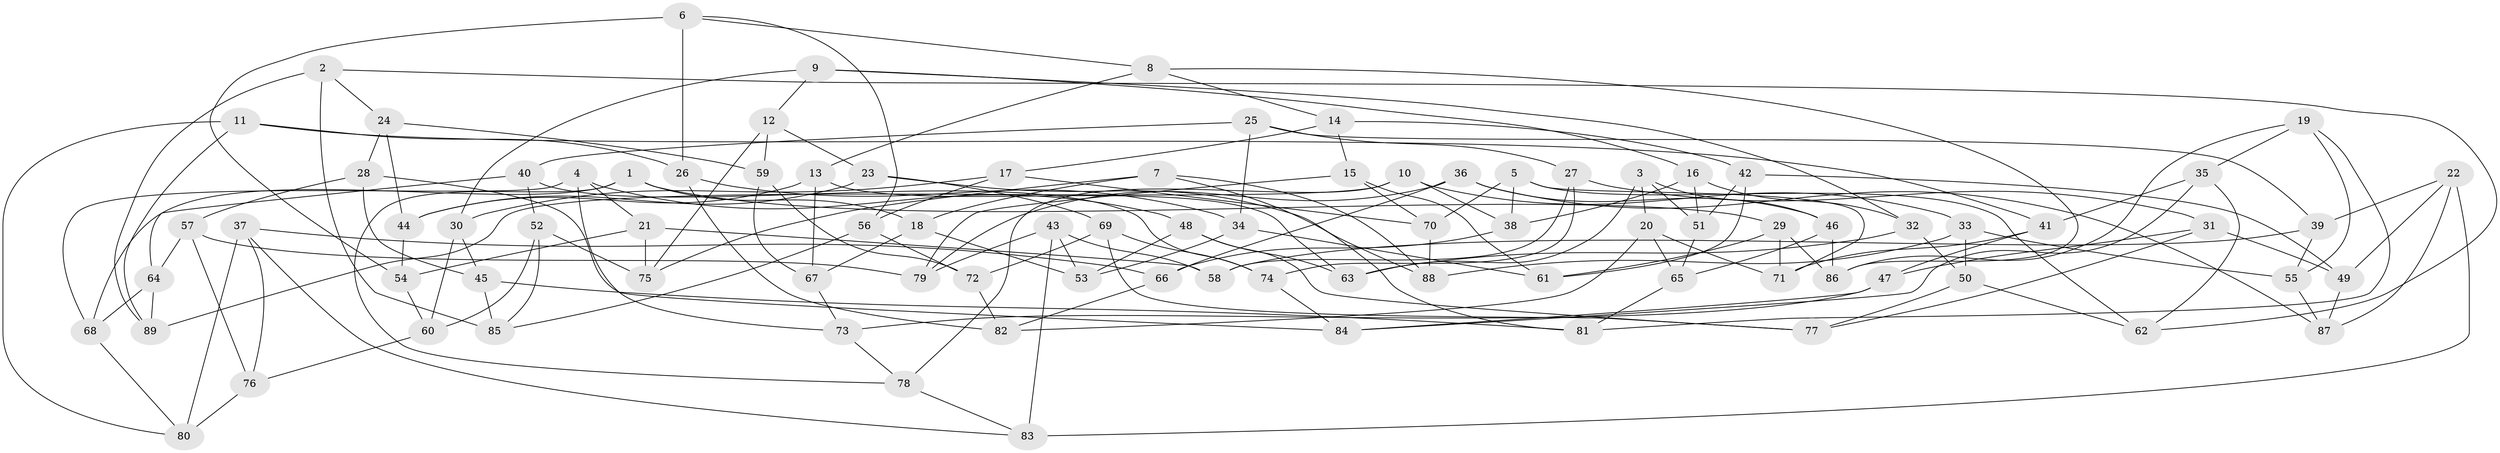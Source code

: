 // Generated by graph-tools (version 1.1) at 2025/03/03/09/25 03:03:03]
// undirected, 89 vertices, 178 edges
graph export_dot {
graph [start="1"]
  node [color=gray90,style=filled];
  1;
  2;
  3;
  4;
  5;
  6;
  7;
  8;
  9;
  10;
  11;
  12;
  13;
  14;
  15;
  16;
  17;
  18;
  19;
  20;
  21;
  22;
  23;
  24;
  25;
  26;
  27;
  28;
  29;
  30;
  31;
  32;
  33;
  34;
  35;
  36;
  37;
  38;
  39;
  40;
  41;
  42;
  43;
  44;
  45;
  46;
  47;
  48;
  49;
  50;
  51;
  52;
  53;
  54;
  55;
  56;
  57;
  58;
  59;
  60;
  61;
  62;
  63;
  64;
  65;
  66;
  67;
  68;
  69;
  70;
  71;
  72;
  73;
  74;
  75;
  76;
  77;
  78;
  79;
  80;
  81;
  82;
  83;
  84;
  85;
  86;
  87;
  88;
  89;
  1 -- 18;
  1 -- 78;
  1 -- 68;
  1 -- 29;
  2 -- 85;
  2 -- 62;
  2 -- 24;
  2 -- 89;
  3 -- 63;
  3 -- 46;
  3 -- 51;
  3 -- 20;
  4 -- 73;
  4 -- 21;
  4 -- 48;
  4 -- 68;
  5 -- 71;
  5 -- 38;
  5 -- 70;
  5 -- 62;
  6 -- 26;
  6 -- 8;
  6 -- 56;
  6 -- 54;
  7 -- 18;
  7 -- 81;
  7 -- 75;
  7 -- 88;
  8 -- 86;
  8 -- 14;
  8 -- 13;
  9 -- 12;
  9 -- 16;
  9 -- 32;
  9 -- 30;
  10 -- 38;
  10 -- 78;
  10 -- 33;
  10 -- 89;
  11 -- 80;
  11 -- 41;
  11 -- 89;
  11 -- 26;
  12 -- 23;
  12 -- 59;
  12 -- 75;
  13 -- 63;
  13 -- 67;
  13 -- 44;
  14 -- 17;
  14 -- 42;
  14 -- 15;
  15 -- 70;
  15 -- 79;
  15 -- 61;
  16 -- 32;
  16 -- 38;
  16 -- 51;
  17 -- 30;
  17 -- 56;
  17 -- 70;
  18 -- 53;
  18 -- 67;
  19 -- 86;
  19 -- 81;
  19 -- 35;
  19 -- 55;
  20 -- 71;
  20 -- 65;
  20 -- 82;
  21 -- 58;
  21 -- 54;
  21 -- 75;
  22 -- 87;
  22 -- 83;
  22 -- 49;
  22 -- 39;
  23 -- 44;
  23 -- 69;
  23 -- 88;
  24 -- 44;
  24 -- 59;
  24 -- 28;
  25 -- 40;
  25 -- 39;
  25 -- 34;
  25 -- 27;
  26 -- 82;
  26 -- 34;
  27 -- 31;
  27 -- 58;
  27 -- 74;
  28 -- 57;
  28 -- 45;
  28 -- 84;
  29 -- 86;
  29 -- 71;
  29 -- 61;
  30 -- 60;
  30 -- 45;
  31 -- 47;
  31 -- 77;
  31 -- 49;
  32 -- 50;
  32 -- 63;
  33 -- 50;
  33 -- 88;
  33 -- 55;
  34 -- 61;
  34 -- 53;
  35 -- 41;
  35 -- 84;
  35 -- 62;
  36 -- 46;
  36 -- 87;
  36 -- 79;
  36 -- 66;
  37 -- 80;
  37 -- 83;
  37 -- 76;
  37 -- 66;
  38 -- 66;
  39 -- 55;
  39 -- 58;
  40 -- 64;
  40 -- 52;
  40 -- 74;
  41 -- 71;
  41 -- 47;
  42 -- 61;
  42 -- 51;
  42 -- 49;
  43 -- 58;
  43 -- 53;
  43 -- 79;
  43 -- 83;
  44 -- 54;
  45 -- 81;
  45 -- 85;
  46 -- 65;
  46 -- 86;
  47 -- 73;
  47 -- 84;
  48 -- 63;
  48 -- 53;
  48 -- 77;
  49 -- 87;
  50 -- 62;
  50 -- 77;
  51 -- 65;
  52 -- 85;
  52 -- 75;
  52 -- 60;
  54 -- 60;
  55 -- 87;
  56 -- 85;
  56 -- 72;
  57 -- 79;
  57 -- 76;
  57 -- 64;
  59 -- 67;
  59 -- 72;
  60 -- 76;
  64 -- 89;
  64 -- 68;
  65 -- 81;
  66 -- 82;
  67 -- 73;
  68 -- 80;
  69 -- 77;
  69 -- 72;
  69 -- 74;
  70 -- 88;
  72 -- 82;
  73 -- 78;
  74 -- 84;
  76 -- 80;
  78 -- 83;
}
